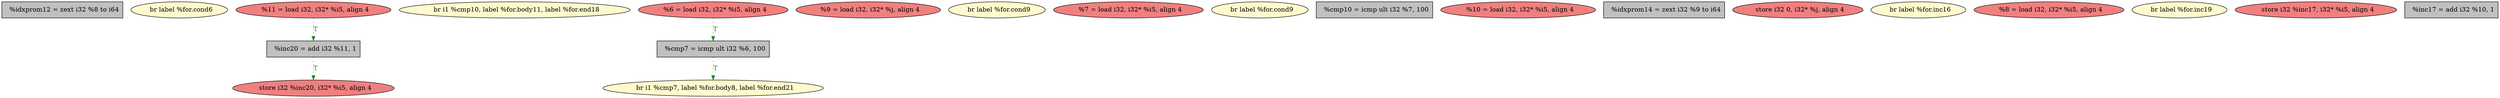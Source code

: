 
digraph G {


node1350 [fillcolor=grey,label="  %idxprom12 = zext i32 %8 to i64",shape=rectangle,style=filled ]
node1349 [fillcolor=lemonchiffon,label="  br label %for.cond6",shape=ellipse,style=filled ]
node1347 [fillcolor=grey,label="  %inc20 = add i32 %11, 1",shape=rectangle,style=filled ]
node1346 [fillcolor=lemonchiffon,label="  br i1 %cmp10, label %for.body11, label %for.end18",shape=ellipse,style=filled ]
node1334 [fillcolor=lemonchiffon,label="  br i1 %cmp7, label %for.body8, label %for.end21",shape=ellipse,style=filled ]
node1351 [fillcolor=lightcoral,label="  %9 = load i32, i32* %j, align 4",shape=ellipse,style=filled ]
node1348 [fillcolor=lemonchiffon,label="  br label %for.cond9",shape=ellipse,style=filled ]
node1332 [fillcolor=lightcoral,label="  %7 = load i32, i32* %i5, align 4",shape=ellipse,style=filled ]
node1333 [fillcolor=lemonchiffon,label="  br label %for.cond9",shape=ellipse,style=filled ]
node1335 [fillcolor=grey,label="  %cmp10 = icmp ult i32 %7, 100",shape=rectangle,style=filled ]
node1330 [fillcolor=lightcoral,label="  %10 = load i32, i32* %i5, align 4",shape=ellipse,style=filled ]
node1331 [fillcolor=grey,label="  %idxprom14 = zext i32 %9 to i64",shape=rectangle,style=filled ]
node1344 [fillcolor=lightcoral,label="  store i32 %inc20, i32* %i5, align 4",shape=ellipse,style=filled ]
node1336 [fillcolor=lightcoral,label="  store i32 0, i32* %j, align 4",shape=ellipse,style=filled ]
node1340 [fillcolor=lemonchiffon,label="  br label %for.inc16",shape=ellipse,style=filled ]
node1337 [fillcolor=lightcoral,label="  %6 = load i32, i32* %i5, align 4",shape=ellipse,style=filled ]
node1339 [fillcolor=lightcoral,label="  %8 = load i32, i32* %i5, align 4",shape=ellipse,style=filled ]
node1338 [fillcolor=grey,label="  %cmp7 = icmp ult i32 %6, 100",shape=rectangle,style=filled ]
node1341 [fillcolor=lemonchiffon,label="  br label %for.inc19",shape=ellipse,style=filled ]
node1342 [fillcolor=lightcoral,label="  %11 = load i32, i32* %i5, align 4",shape=ellipse,style=filled ]
node1343 [fillcolor=lightcoral,label="  store i32 %inc17, i32* %i5, align 4",shape=ellipse,style=filled ]
node1345 [fillcolor=grey,label="  %inc17 = add i32 %10, 1",shape=rectangle,style=filled ]

node1337->node1338 [style=dotted,color=forestgreen,label="T",fontcolor=forestgreen ]
node1338->node1334 [style=dotted,color=forestgreen,label="T",fontcolor=forestgreen ]
node1342->node1347 [style=dotted,color=forestgreen,label="T",fontcolor=forestgreen ]
node1347->node1344 [style=dotted,color=forestgreen,label="T",fontcolor=forestgreen ]


}
